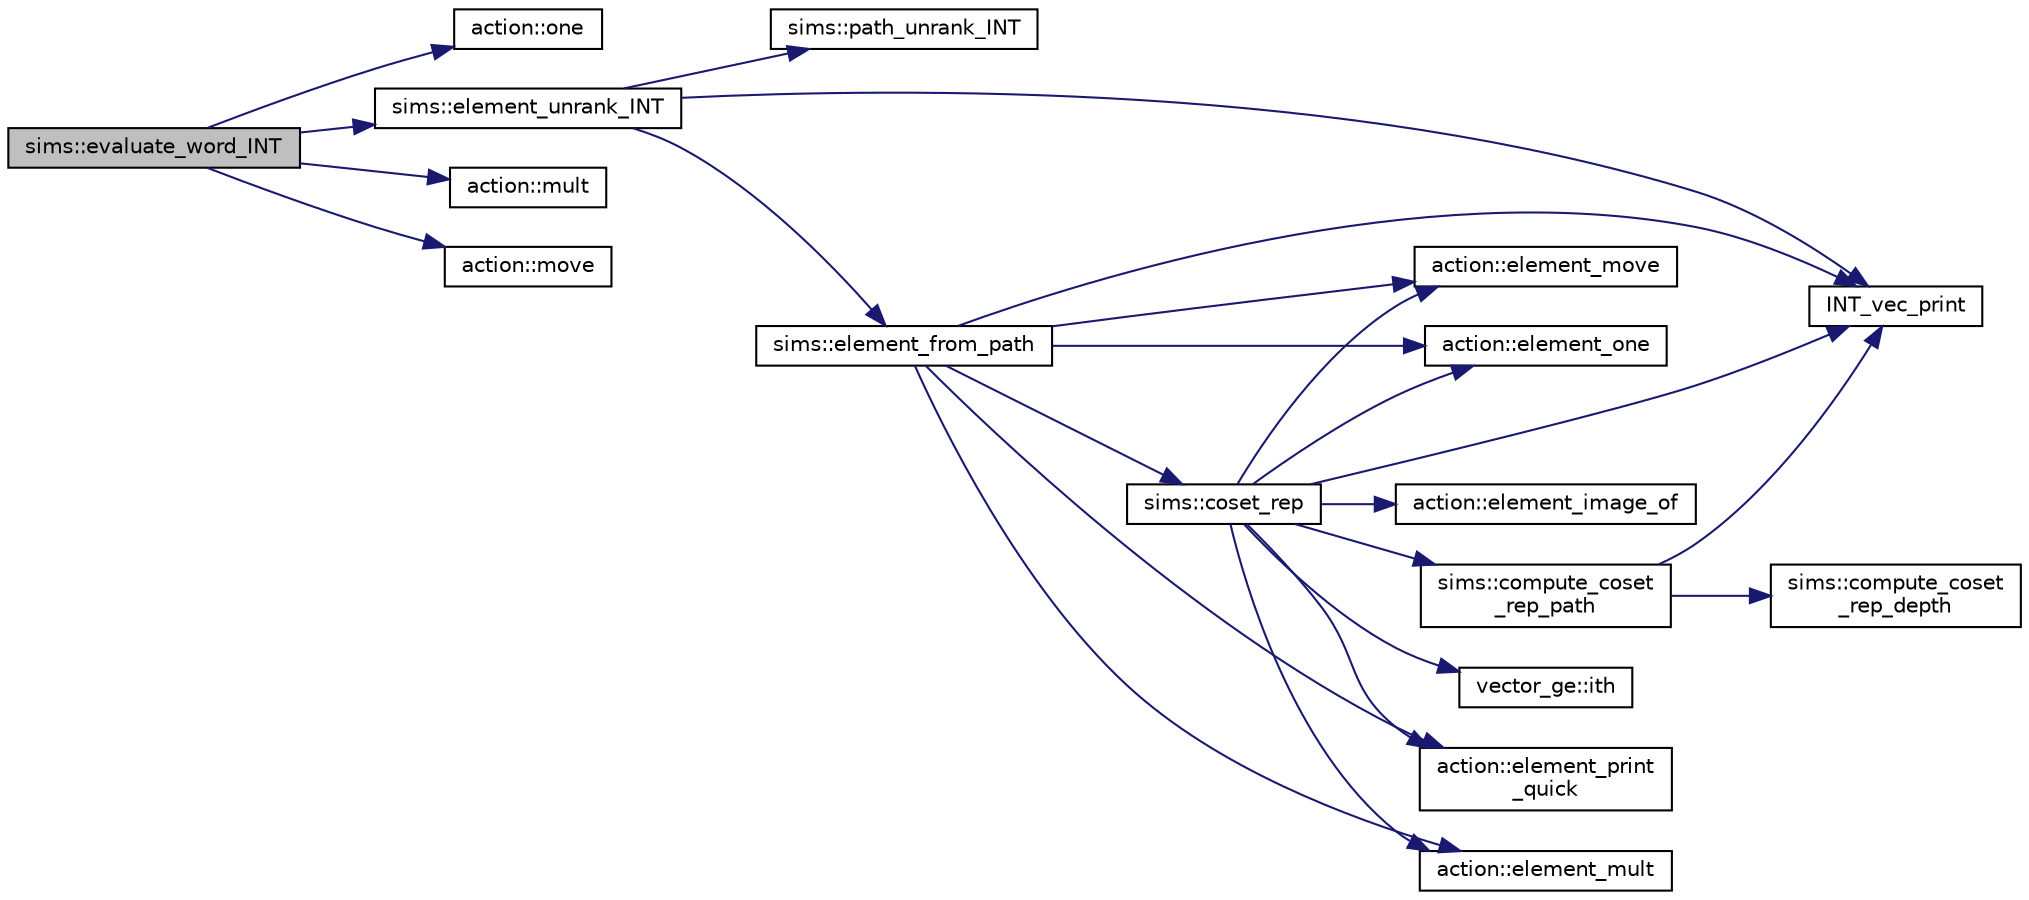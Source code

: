 digraph "sims::evaluate_word_INT"
{
  edge [fontname="Helvetica",fontsize="10",labelfontname="Helvetica",labelfontsize="10"];
  node [fontname="Helvetica",fontsize="10",shape=record];
  rankdir="LR";
  Node4122 [label="sims::evaluate_word_INT",height=0.2,width=0.4,color="black", fillcolor="grey75", style="filled", fontcolor="black"];
  Node4122 -> Node4123 [color="midnightblue",fontsize="10",style="solid",fontname="Helvetica"];
  Node4123 [label="action::one",height=0.2,width=0.4,color="black", fillcolor="white", style="filled",URL="$d2/d86/classaction.html#add7bc79f24ce000a0ca5a7c3f2ec6a55"];
  Node4122 -> Node4124 [color="midnightblue",fontsize="10",style="solid",fontname="Helvetica"];
  Node4124 [label="sims::element_unrank_INT",height=0.2,width=0.4,color="black", fillcolor="white", style="filled",URL="$d9/df3/classsims.html#a435d84bb7bf7292f14593b2a4344151f"];
  Node4124 -> Node4125 [color="midnightblue",fontsize="10",style="solid",fontname="Helvetica"];
  Node4125 [label="sims::path_unrank_INT",height=0.2,width=0.4,color="black", fillcolor="white", style="filled",URL="$d9/df3/classsims.html#a8ae2ffa971c2aac809d83c18e4e91926"];
  Node4124 -> Node4126 [color="midnightblue",fontsize="10",style="solid",fontname="Helvetica"];
  Node4126 [label="INT_vec_print",height=0.2,width=0.4,color="black", fillcolor="white", style="filled",URL="$df/dbf/sajeeb_8_c.html#a79a5901af0b47dd0d694109543c027fe"];
  Node4124 -> Node4127 [color="midnightblue",fontsize="10",style="solid",fontname="Helvetica"];
  Node4127 [label="sims::element_from_path",height=0.2,width=0.4,color="black", fillcolor="white", style="filled",URL="$d9/df3/classsims.html#a4a9bc25b1b8e61ba34d6d3d9f9fb8ab8"];
  Node4127 -> Node4126 [color="midnightblue",fontsize="10",style="solid",fontname="Helvetica"];
  Node4127 -> Node4128 [color="midnightblue",fontsize="10",style="solid",fontname="Helvetica"];
  Node4128 [label="action::element_one",height=0.2,width=0.4,color="black", fillcolor="white", style="filled",URL="$d2/d86/classaction.html#a780a105daf04d6d1fe7e2f63b3c88e3b"];
  Node4127 -> Node4129 [color="midnightblue",fontsize="10",style="solid",fontname="Helvetica"];
  Node4129 [label="sims::coset_rep",height=0.2,width=0.4,color="black", fillcolor="white", style="filled",URL="$d9/df3/classsims.html#a3d669dba4d005cd2399388f27f44cd04"];
  Node4129 -> Node4130 [color="midnightblue",fontsize="10",style="solid",fontname="Helvetica"];
  Node4130 [label="sims::compute_coset\l_rep_path",height=0.2,width=0.4,color="black", fillcolor="white", style="filled",URL="$d9/df3/classsims.html#a22a53a24eb86dcfe54cb3588776a4d96"];
  Node4130 -> Node4131 [color="midnightblue",fontsize="10",style="solid",fontname="Helvetica"];
  Node4131 [label="sims::compute_coset\l_rep_depth",height=0.2,width=0.4,color="black", fillcolor="white", style="filled",URL="$d9/df3/classsims.html#abfeb782bd253f1df5253486afb120f6f"];
  Node4130 -> Node4126 [color="midnightblue",fontsize="10",style="solid",fontname="Helvetica"];
  Node4129 -> Node4126 [color="midnightblue",fontsize="10",style="solid",fontname="Helvetica"];
  Node4129 -> Node4128 [color="midnightblue",fontsize="10",style="solid",fontname="Helvetica"];
  Node4129 -> Node4132 [color="midnightblue",fontsize="10",style="solid",fontname="Helvetica"];
  Node4132 [label="vector_ge::ith",height=0.2,width=0.4,color="black", fillcolor="white", style="filled",URL="$d4/d6e/classvector__ge.html#a1ff002e8b746a9beb119d57dcd4a15ff"];
  Node4129 -> Node4133 [color="midnightblue",fontsize="10",style="solid",fontname="Helvetica"];
  Node4133 [label="action::element_print\l_quick",height=0.2,width=0.4,color="black", fillcolor="white", style="filled",URL="$d2/d86/classaction.html#a4844680cf6750396f76494a28655265b"];
  Node4129 -> Node4134 [color="midnightblue",fontsize="10",style="solid",fontname="Helvetica"];
  Node4134 [label="action::element_mult",height=0.2,width=0.4,color="black", fillcolor="white", style="filled",URL="$d2/d86/classaction.html#ae9e36b2cae1f0f7bd7144097fa9a34b3"];
  Node4129 -> Node4135 [color="midnightblue",fontsize="10",style="solid",fontname="Helvetica"];
  Node4135 [label="action::element_move",height=0.2,width=0.4,color="black", fillcolor="white", style="filled",URL="$d2/d86/classaction.html#a550947491bbb534d3d7951f50198a874"];
  Node4129 -> Node4136 [color="midnightblue",fontsize="10",style="solid",fontname="Helvetica"];
  Node4136 [label="action::element_image_of",height=0.2,width=0.4,color="black", fillcolor="white", style="filled",URL="$d2/d86/classaction.html#ae09559d4537a048fc860f8a74a31393d"];
  Node4127 -> Node4133 [color="midnightblue",fontsize="10",style="solid",fontname="Helvetica"];
  Node4127 -> Node4134 [color="midnightblue",fontsize="10",style="solid",fontname="Helvetica"];
  Node4127 -> Node4135 [color="midnightblue",fontsize="10",style="solid",fontname="Helvetica"];
  Node4122 -> Node4137 [color="midnightblue",fontsize="10",style="solid",fontname="Helvetica"];
  Node4137 [label="action::mult",height=0.2,width=0.4,color="black", fillcolor="white", style="filled",URL="$d2/d86/classaction.html#a97d41015c3985091d0f4cd34e0180ea7"];
  Node4122 -> Node4138 [color="midnightblue",fontsize="10",style="solid",fontname="Helvetica"];
  Node4138 [label="action::move",height=0.2,width=0.4,color="black", fillcolor="white", style="filled",URL="$d2/d86/classaction.html#ab857fef69d8687a7926a9e4a00dd77ee"];
}
